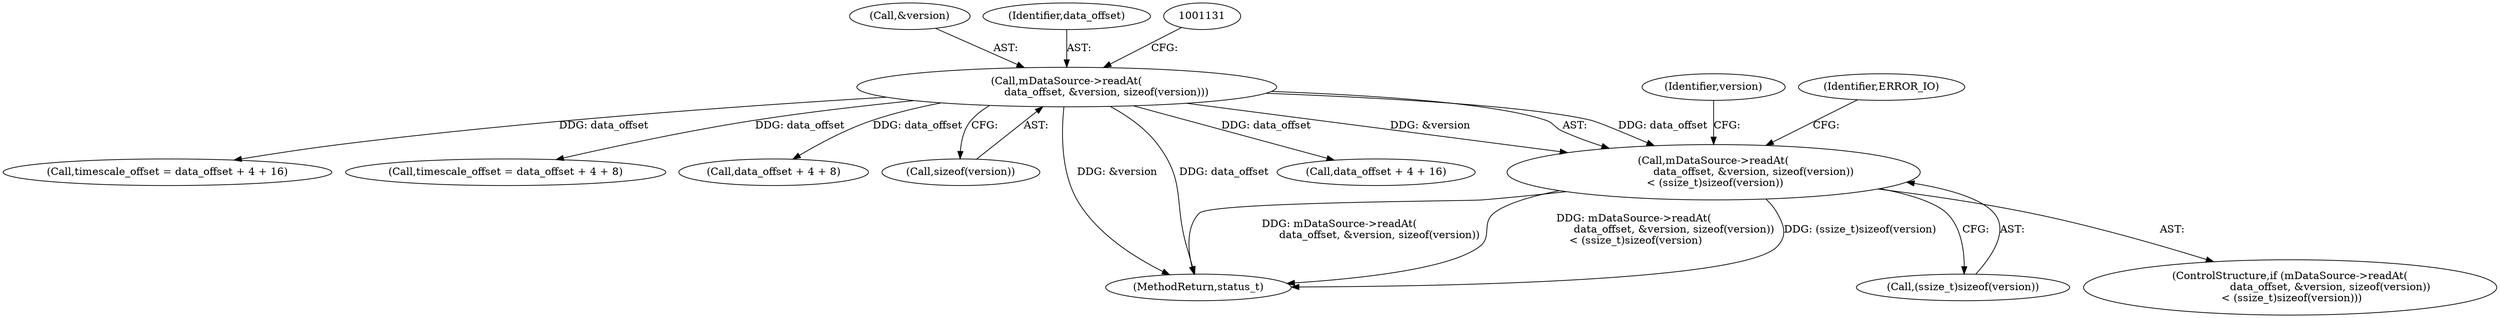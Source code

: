 digraph "0_Android_463a6f807e187828442949d1924e143cf07778c6@API" {
"1001123" [label="(Call,mDataSource->readAt(\n                        data_offset, &version, sizeof(version))\n < (ssize_t)sizeof(version))"];
"1001124" [label="(Call,mDataSource->readAt(\n                        data_offset, &version, sizeof(version)))"];
"1001143" [label="(Call,timescale_offset = data_offset + 4 + 16)"];
"1001156" [label="(Call,timescale_offset = data_offset + 4 + 8)"];
"1001158" [label="(Call,data_offset + 4 + 8)"];
"1001124" [label="(Call,mDataSource->readAt(\n                        data_offset, &version, sizeof(version)))"];
"1001140" [label="(Identifier,version)"];
"1001128" [label="(Call,sizeof(version))"];
"1001122" [label="(ControlStructure,if (mDataSource->readAt(\n                        data_offset, &version, sizeof(version))\n < (ssize_t)sizeof(version)))"];
"1001126" [label="(Call,&version)"];
"1002918" [label="(MethodReturn,status_t)"];
"1001145" [label="(Call,data_offset + 4 + 16)"];
"1001125" [label="(Identifier,data_offset)"];
"1001123" [label="(Call,mDataSource->readAt(\n                        data_offset, &version, sizeof(version))\n < (ssize_t)sizeof(version))"];
"1001136" [label="(Identifier,ERROR_IO)"];
"1001130" [label="(Call,(ssize_t)sizeof(version))"];
"1001123" -> "1001122"  [label="AST: "];
"1001123" -> "1001130"  [label="CFG: "];
"1001124" -> "1001123"  [label="AST: "];
"1001130" -> "1001123"  [label="AST: "];
"1001136" -> "1001123"  [label="CFG: "];
"1001140" -> "1001123"  [label="CFG: "];
"1001123" -> "1002918"  [label="DDG: (ssize_t)sizeof(version)"];
"1001123" -> "1002918"  [label="DDG: mDataSource->readAt(\n                        data_offset, &version, sizeof(version))"];
"1001123" -> "1002918"  [label="DDG: mDataSource->readAt(\n                        data_offset, &version, sizeof(version))\n < (ssize_t)sizeof(version)"];
"1001124" -> "1001123"  [label="DDG: data_offset"];
"1001124" -> "1001123"  [label="DDG: &version"];
"1001124" -> "1001128"  [label="CFG: "];
"1001125" -> "1001124"  [label="AST: "];
"1001126" -> "1001124"  [label="AST: "];
"1001128" -> "1001124"  [label="AST: "];
"1001131" -> "1001124"  [label="CFG: "];
"1001124" -> "1002918"  [label="DDG: &version"];
"1001124" -> "1002918"  [label="DDG: data_offset"];
"1001124" -> "1001143"  [label="DDG: data_offset"];
"1001124" -> "1001145"  [label="DDG: data_offset"];
"1001124" -> "1001156"  [label="DDG: data_offset"];
"1001124" -> "1001158"  [label="DDG: data_offset"];
}
